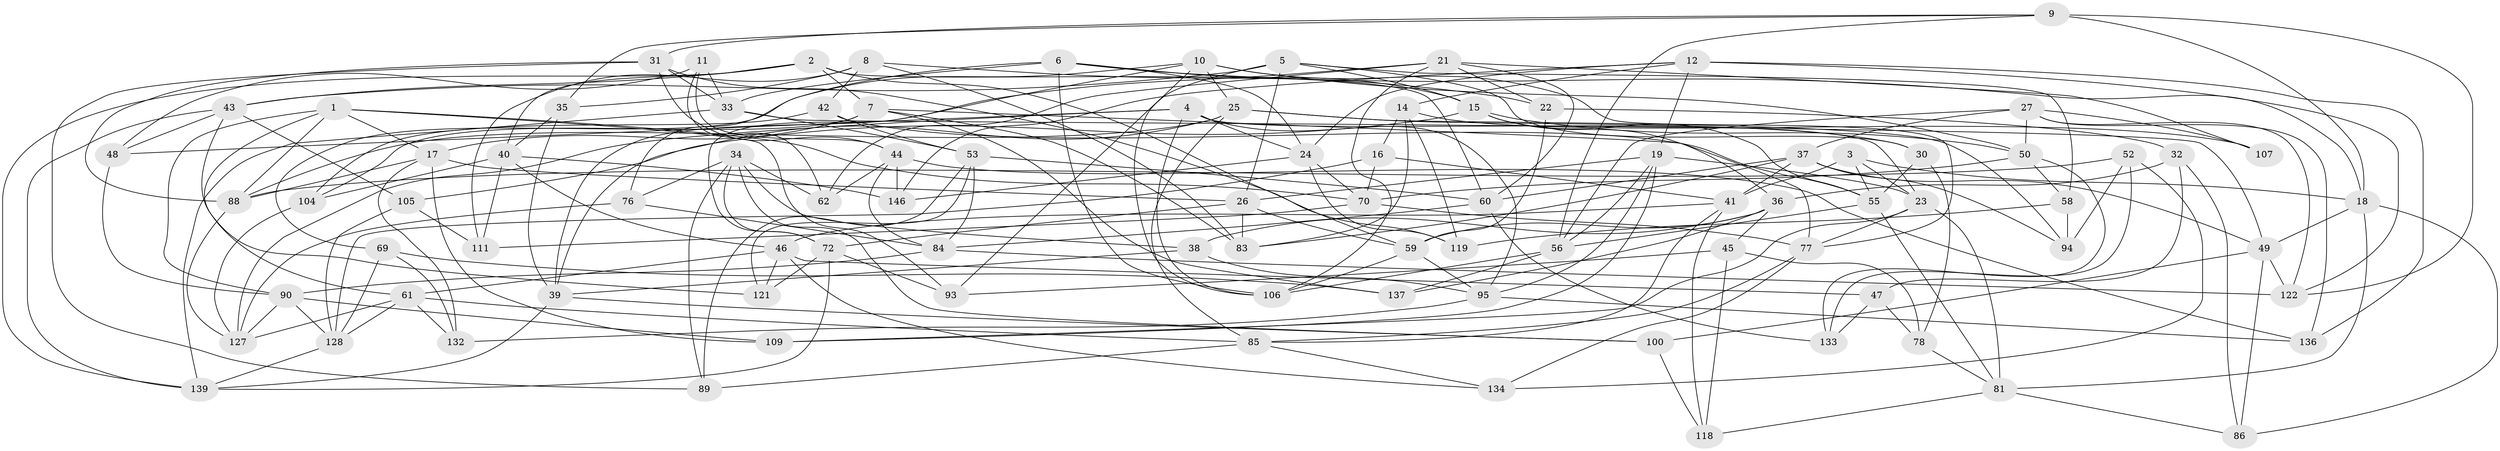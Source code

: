 // Generated by graph-tools (version 1.1) at 2025/52/02/27/25 19:52:27]
// undirected, 92 vertices, 236 edges
graph export_dot {
graph [start="1"]
  node [color=gray90,style=filled];
  1 [super="+110"];
  2 [super="+13"];
  3;
  4 [super="+114"];
  5 [super="+115"];
  6 [super="+143"];
  7 [super="+29"];
  8 [super="+28"];
  9 [super="+126"];
  10 [super="+54"];
  11;
  12 [super="+138"];
  14 [super="+144"];
  15 [super="+20"];
  16;
  17 [super="+75"];
  18 [super="+99"];
  19 [super="+97"];
  21 [super="+130"];
  22;
  23 [super="+101"];
  24 [super="+79"];
  25 [super="+91"];
  26 [super="+63"];
  27 [super="+123"];
  30;
  31 [super="+64"];
  32;
  33 [super="+66"];
  34 [super="+65"];
  35;
  36 [super="+98"];
  37 [super="+74"];
  38;
  39 [super="+125"];
  40 [super="+71"];
  41 [super="+67"];
  42;
  43 [super="+80"];
  44 [super="+108"];
  45;
  46 [super="+145"];
  47;
  48;
  49 [super="+73"];
  50 [super="+51"];
  52;
  53 [super="+68"];
  55 [super="+113"];
  56 [super="+57"];
  58;
  59 [super="+112"];
  60 [super="+131"];
  61 [super="+103"];
  62;
  69;
  70 [super="+87"];
  72 [super="+102"];
  76;
  77 [super="+82"];
  78;
  81 [super="+117"];
  83 [super="+92"];
  84 [super="+116"];
  85 [super="+124"];
  86;
  88 [super="+147"];
  89;
  90 [super="+96"];
  93;
  94;
  95 [super="+141"];
  100;
  104;
  105;
  106 [super="+120"];
  107;
  109;
  111;
  118;
  119;
  121;
  122 [super="+129"];
  127 [super="+135"];
  128 [super="+142"];
  132;
  133;
  134;
  136;
  137;
  139 [super="+140"];
  146;
  1 -- 93;
  1 -- 61;
  1 -- 70;
  1 -- 88;
  1 -- 17;
  1 -- 90;
  2 -- 40;
  2 -- 43;
  2 -- 139;
  2 -- 60;
  2 -- 7;
  2 -- 59;
  3 -- 55;
  3 -- 18;
  3 -- 23;
  3 -- 41;
  4 -- 106;
  4 -- 24;
  4 -- 23;
  4 -- 48;
  4 -- 127;
  4 -- 95;
  5 -- 30;
  5 -- 43;
  5 -- 15;
  5 -- 106;
  5 -- 26;
  5 -- 58;
  6 -- 18;
  6 -- 24;
  6 -- 33;
  6 -- 76;
  6 -- 15;
  6 -- 106;
  7 -- 77;
  7 -- 104;
  7 -- 17;
  7 -- 137;
  7 -- 83;
  8 -- 22;
  8 -- 83 [weight=2];
  8 -- 111;
  8 -- 35;
  8 -- 42;
  9 -- 56;
  9 -- 18;
  9 -- 122 [weight=2];
  9 -- 35;
  9 -- 31;
  10 -- 93;
  10 -- 25;
  10 -- 77;
  10 -- 72;
  10 -- 50;
  10 -- 69;
  11 -- 62;
  11 -- 48;
  11 -- 33;
  11 -- 44;
  12 -- 19;
  12 -- 136;
  12 -- 24;
  12 -- 146;
  12 -- 14;
  12 -- 122;
  14 -- 83;
  14 -- 107 [weight=2];
  14 -- 16;
  14 -- 119;
  15 -- 105;
  15 -- 55;
  15 -- 50;
  15 -- 36;
  16 -- 70;
  16 -- 128;
  16 -- 41;
  17 -- 88;
  17 -- 132;
  17 -- 109;
  17 -- 26;
  18 -- 86;
  18 -- 49;
  18 -- 81;
  19 -- 109;
  19 -- 95;
  19 -- 56;
  19 -- 23;
  19 -- 26;
  21 -- 62;
  21 -- 107;
  21 -- 22;
  21 -- 60;
  21 -- 39;
  21 -- 106;
  22 -- 32;
  22 -- 59;
  23 -- 109;
  23 -- 81;
  23 -- 77;
  24 -- 146;
  24 -- 70;
  24 -- 119;
  25 -- 94;
  25 -- 39;
  25 -- 30;
  25 -- 85;
  25 -- 88;
  26 -- 72;
  26 -- 83;
  26 -- 59;
  27 -- 136;
  27 -- 56;
  27 -- 50;
  27 -- 122;
  27 -- 107;
  27 -- 37;
  30 -- 78;
  30 -- 55;
  31 -- 119;
  31 -- 89;
  31 -- 44;
  31 -- 88;
  31 -- 33;
  32 -- 86;
  32 -- 47;
  32 -- 36;
  33 -- 49;
  33 -- 53;
  33 -- 139;
  34 -- 62;
  34 -- 100;
  34 -- 76;
  34 -- 72;
  34 -- 89;
  34 -- 38;
  35 -- 39;
  35 -- 40;
  36 -- 38;
  36 -- 45;
  36 -- 137;
  36 -- 59;
  37 -- 94;
  37 -- 49;
  37 -- 83;
  37 -- 60;
  37 -- 41;
  38 -- 95;
  38 -- 39;
  39 -- 100;
  39 -- 139;
  40 -- 111;
  40 -- 146;
  40 -- 104;
  40 -- 46;
  41 -- 85;
  41 -- 46;
  41 -- 118;
  42 -- 55;
  42 -- 104;
  42 -- 53;
  43 -- 105;
  43 -- 139;
  43 -- 48;
  43 -- 121;
  44 -- 136;
  44 -- 146;
  44 -- 84;
  44 -- 62;
  45 -- 78;
  45 -- 93;
  45 -- 118;
  46 -- 121;
  46 -- 134;
  46 -- 61;
  46 -- 47;
  47 -- 78;
  47 -- 133;
  48 -- 90;
  49 -- 122;
  49 -- 100;
  49 -- 86;
  50 -- 70;
  50 -- 58;
  50 -- 133;
  52 -- 94;
  52 -- 88;
  52 -- 133;
  52 -- 134;
  53 -- 60;
  53 -- 84;
  53 -- 89;
  53 -- 121;
  55 -- 81;
  55 -- 56;
  56 -- 137;
  56 -- 106;
  58 -- 94;
  58 -- 119;
  59 -- 95;
  59 -- 106;
  60 -- 84;
  60 -- 133;
  61 -- 127;
  61 -- 128;
  61 -- 132;
  61 -- 85;
  69 -- 137;
  69 -- 132;
  69 -- 128;
  70 -- 77;
  70 -- 111;
  72 -- 121;
  72 -- 93;
  72 -- 139;
  76 -- 84;
  76 -- 127;
  77 -- 134;
  77 -- 85;
  78 -- 81;
  81 -- 118;
  81 -- 86;
  84 -- 90;
  84 -- 122;
  85 -- 89;
  85 -- 134;
  88 -- 127;
  90 -- 128;
  90 -- 109;
  90 -- 127;
  95 -- 132;
  95 -- 136;
  100 -- 118;
  104 -- 127;
  105 -- 128;
  105 -- 111;
  128 -- 139;
}
